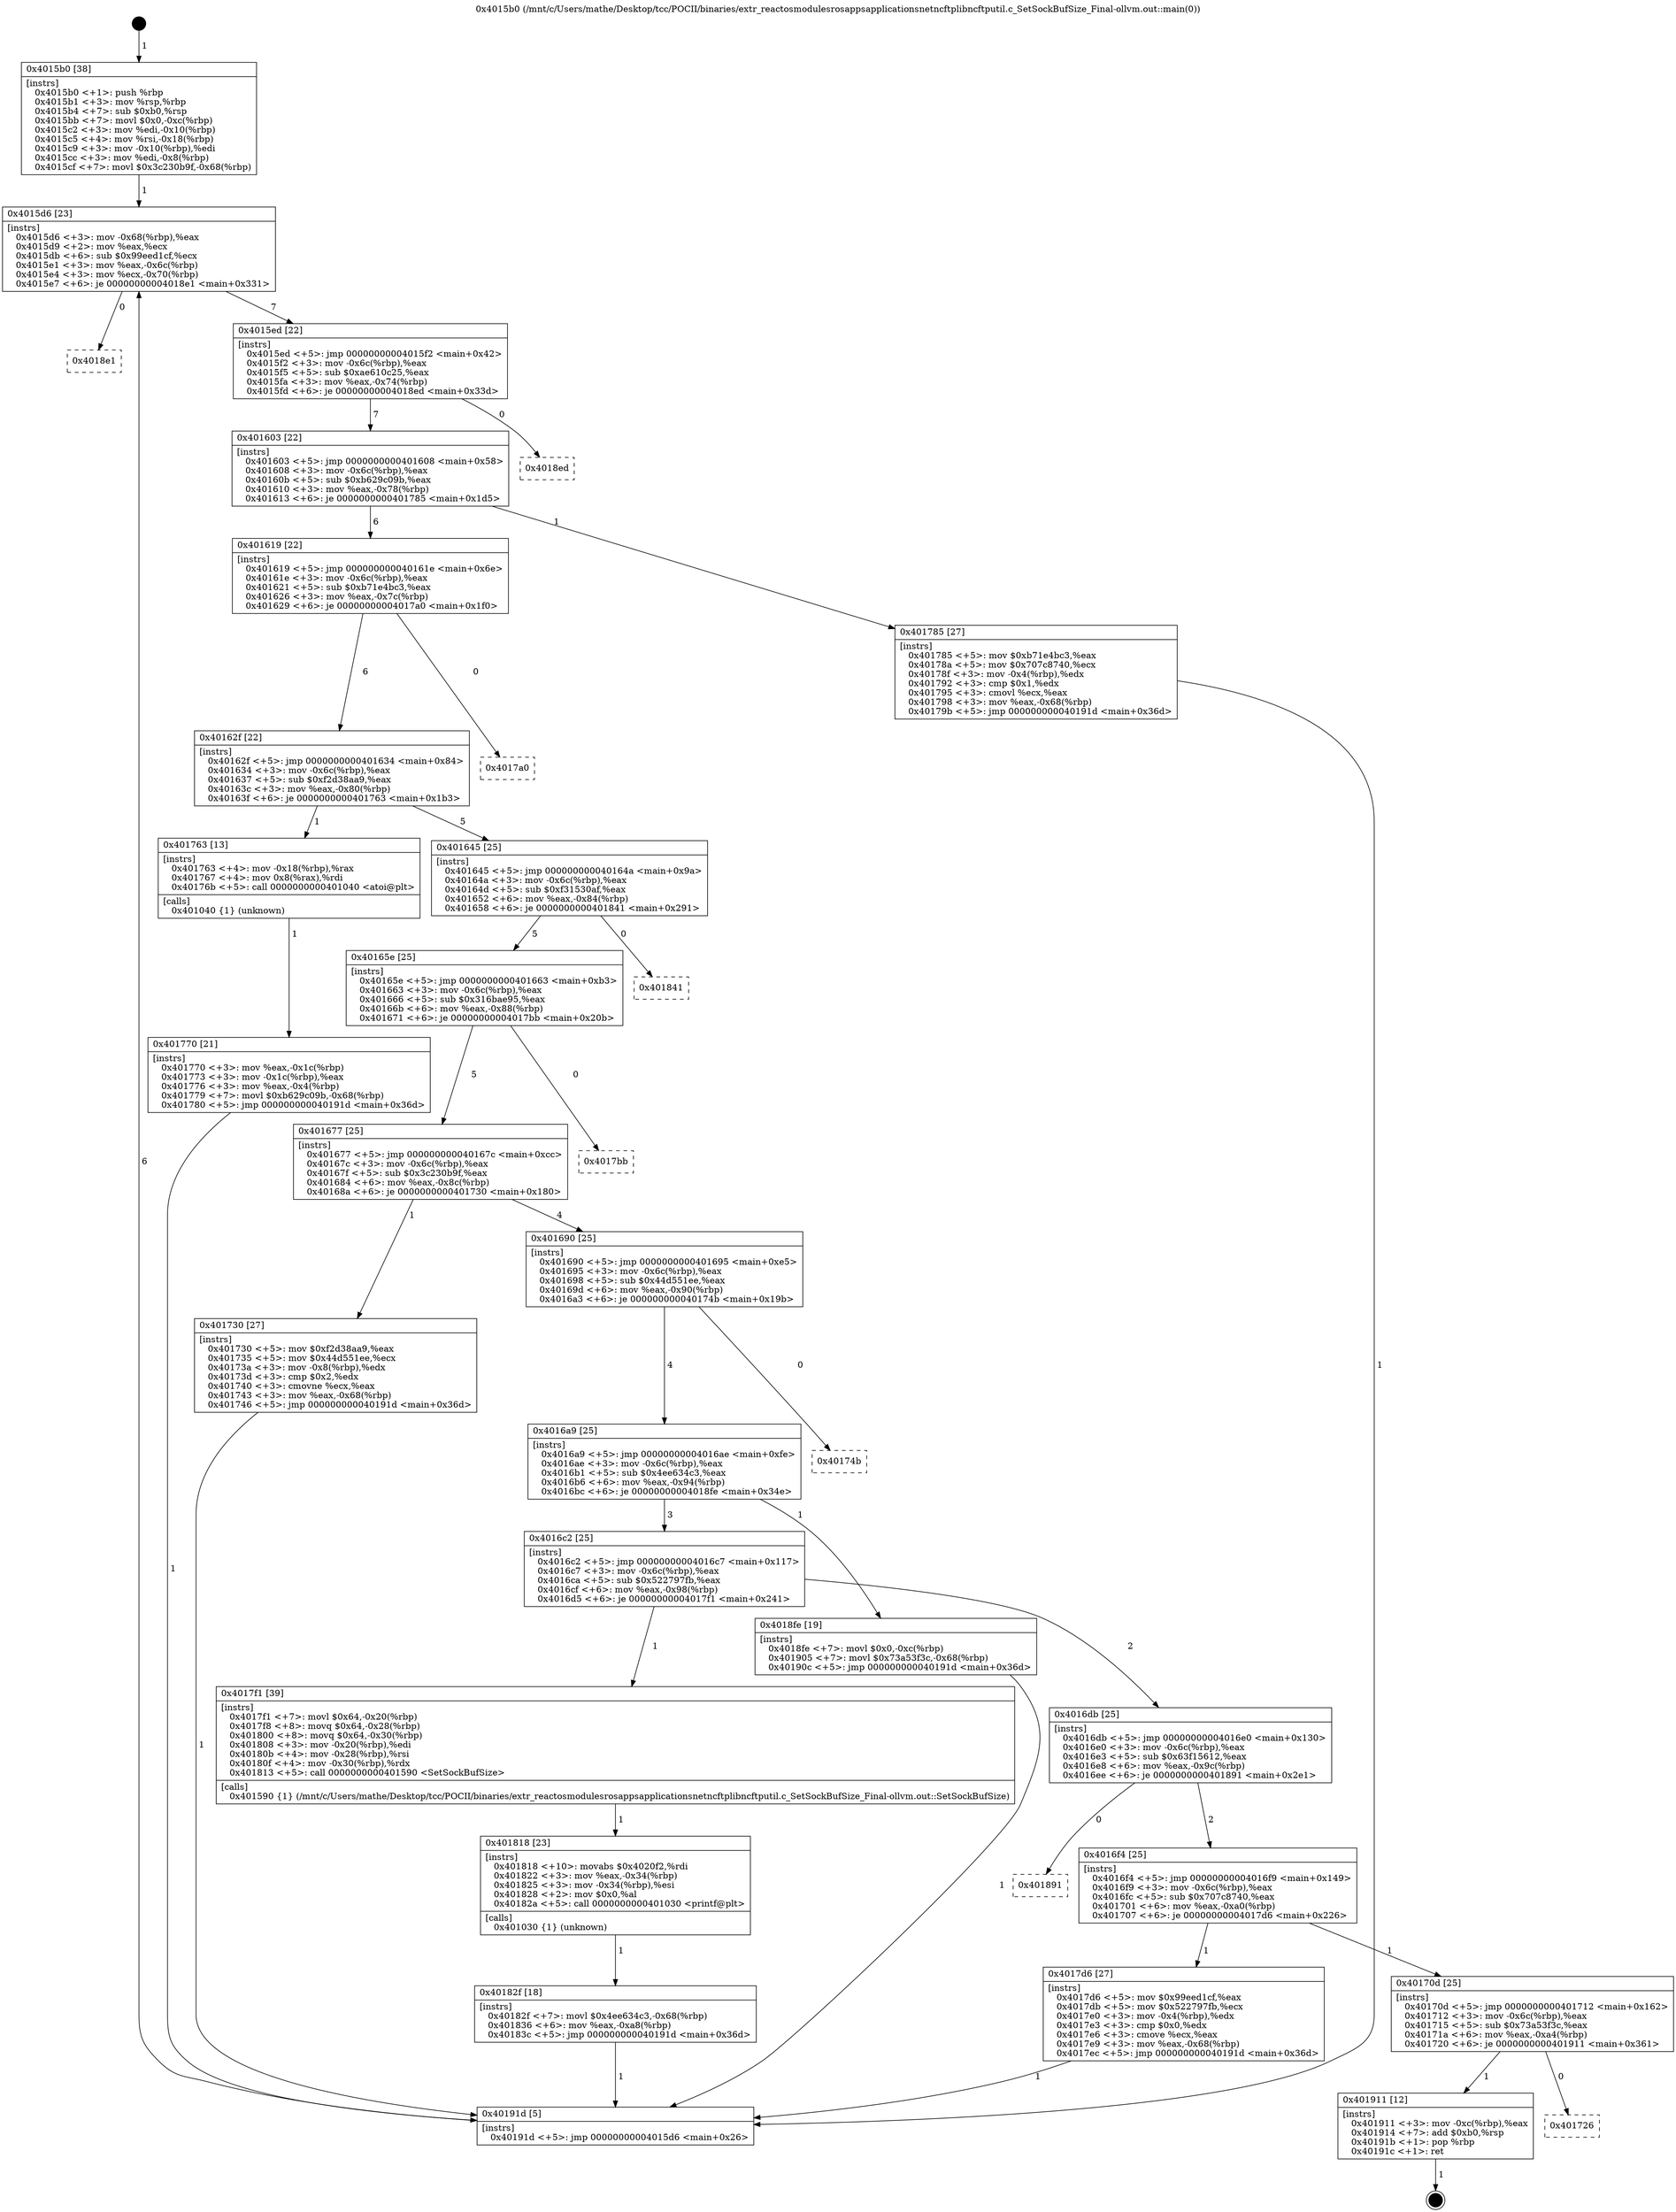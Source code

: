 digraph "0x4015b0" {
  label = "0x4015b0 (/mnt/c/Users/mathe/Desktop/tcc/POCII/binaries/extr_reactosmodulesrosappsapplicationsnetncftplibncftputil.c_SetSockBufSize_Final-ollvm.out::main(0))"
  labelloc = "t"
  node[shape=record]

  Entry [label="",width=0.3,height=0.3,shape=circle,fillcolor=black,style=filled]
  "0x4015d6" [label="{
     0x4015d6 [23]\l
     | [instrs]\l
     &nbsp;&nbsp;0x4015d6 \<+3\>: mov -0x68(%rbp),%eax\l
     &nbsp;&nbsp;0x4015d9 \<+2\>: mov %eax,%ecx\l
     &nbsp;&nbsp;0x4015db \<+6\>: sub $0x99eed1cf,%ecx\l
     &nbsp;&nbsp;0x4015e1 \<+3\>: mov %eax,-0x6c(%rbp)\l
     &nbsp;&nbsp;0x4015e4 \<+3\>: mov %ecx,-0x70(%rbp)\l
     &nbsp;&nbsp;0x4015e7 \<+6\>: je 00000000004018e1 \<main+0x331\>\l
  }"]
  "0x4018e1" [label="{
     0x4018e1\l
  }", style=dashed]
  "0x4015ed" [label="{
     0x4015ed [22]\l
     | [instrs]\l
     &nbsp;&nbsp;0x4015ed \<+5\>: jmp 00000000004015f2 \<main+0x42\>\l
     &nbsp;&nbsp;0x4015f2 \<+3\>: mov -0x6c(%rbp),%eax\l
     &nbsp;&nbsp;0x4015f5 \<+5\>: sub $0xae610c25,%eax\l
     &nbsp;&nbsp;0x4015fa \<+3\>: mov %eax,-0x74(%rbp)\l
     &nbsp;&nbsp;0x4015fd \<+6\>: je 00000000004018ed \<main+0x33d\>\l
  }"]
  Exit [label="",width=0.3,height=0.3,shape=circle,fillcolor=black,style=filled,peripheries=2]
  "0x4018ed" [label="{
     0x4018ed\l
  }", style=dashed]
  "0x401603" [label="{
     0x401603 [22]\l
     | [instrs]\l
     &nbsp;&nbsp;0x401603 \<+5\>: jmp 0000000000401608 \<main+0x58\>\l
     &nbsp;&nbsp;0x401608 \<+3\>: mov -0x6c(%rbp),%eax\l
     &nbsp;&nbsp;0x40160b \<+5\>: sub $0xb629c09b,%eax\l
     &nbsp;&nbsp;0x401610 \<+3\>: mov %eax,-0x78(%rbp)\l
     &nbsp;&nbsp;0x401613 \<+6\>: je 0000000000401785 \<main+0x1d5\>\l
  }"]
  "0x401726" [label="{
     0x401726\l
  }", style=dashed]
  "0x401785" [label="{
     0x401785 [27]\l
     | [instrs]\l
     &nbsp;&nbsp;0x401785 \<+5\>: mov $0xb71e4bc3,%eax\l
     &nbsp;&nbsp;0x40178a \<+5\>: mov $0x707c8740,%ecx\l
     &nbsp;&nbsp;0x40178f \<+3\>: mov -0x4(%rbp),%edx\l
     &nbsp;&nbsp;0x401792 \<+3\>: cmp $0x1,%edx\l
     &nbsp;&nbsp;0x401795 \<+3\>: cmovl %ecx,%eax\l
     &nbsp;&nbsp;0x401798 \<+3\>: mov %eax,-0x68(%rbp)\l
     &nbsp;&nbsp;0x40179b \<+5\>: jmp 000000000040191d \<main+0x36d\>\l
  }"]
  "0x401619" [label="{
     0x401619 [22]\l
     | [instrs]\l
     &nbsp;&nbsp;0x401619 \<+5\>: jmp 000000000040161e \<main+0x6e\>\l
     &nbsp;&nbsp;0x40161e \<+3\>: mov -0x6c(%rbp),%eax\l
     &nbsp;&nbsp;0x401621 \<+5\>: sub $0xb71e4bc3,%eax\l
     &nbsp;&nbsp;0x401626 \<+3\>: mov %eax,-0x7c(%rbp)\l
     &nbsp;&nbsp;0x401629 \<+6\>: je 00000000004017a0 \<main+0x1f0\>\l
  }"]
  "0x401911" [label="{
     0x401911 [12]\l
     | [instrs]\l
     &nbsp;&nbsp;0x401911 \<+3\>: mov -0xc(%rbp),%eax\l
     &nbsp;&nbsp;0x401914 \<+7\>: add $0xb0,%rsp\l
     &nbsp;&nbsp;0x40191b \<+1\>: pop %rbp\l
     &nbsp;&nbsp;0x40191c \<+1\>: ret\l
  }"]
  "0x4017a0" [label="{
     0x4017a0\l
  }", style=dashed]
  "0x40162f" [label="{
     0x40162f [22]\l
     | [instrs]\l
     &nbsp;&nbsp;0x40162f \<+5\>: jmp 0000000000401634 \<main+0x84\>\l
     &nbsp;&nbsp;0x401634 \<+3\>: mov -0x6c(%rbp),%eax\l
     &nbsp;&nbsp;0x401637 \<+5\>: sub $0xf2d38aa9,%eax\l
     &nbsp;&nbsp;0x40163c \<+3\>: mov %eax,-0x80(%rbp)\l
     &nbsp;&nbsp;0x40163f \<+6\>: je 0000000000401763 \<main+0x1b3\>\l
  }"]
  "0x40182f" [label="{
     0x40182f [18]\l
     | [instrs]\l
     &nbsp;&nbsp;0x40182f \<+7\>: movl $0x4ee634c3,-0x68(%rbp)\l
     &nbsp;&nbsp;0x401836 \<+6\>: mov %eax,-0xa8(%rbp)\l
     &nbsp;&nbsp;0x40183c \<+5\>: jmp 000000000040191d \<main+0x36d\>\l
  }"]
  "0x401763" [label="{
     0x401763 [13]\l
     | [instrs]\l
     &nbsp;&nbsp;0x401763 \<+4\>: mov -0x18(%rbp),%rax\l
     &nbsp;&nbsp;0x401767 \<+4\>: mov 0x8(%rax),%rdi\l
     &nbsp;&nbsp;0x40176b \<+5\>: call 0000000000401040 \<atoi@plt\>\l
     | [calls]\l
     &nbsp;&nbsp;0x401040 \{1\} (unknown)\l
  }"]
  "0x401645" [label="{
     0x401645 [25]\l
     | [instrs]\l
     &nbsp;&nbsp;0x401645 \<+5\>: jmp 000000000040164a \<main+0x9a\>\l
     &nbsp;&nbsp;0x40164a \<+3\>: mov -0x6c(%rbp),%eax\l
     &nbsp;&nbsp;0x40164d \<+5\>: sub $0xf31530af,%eax\l
     &nbsp;&nbsp;0x401652 \<+6\>: mov %eax,-0x84(%rbp)\l
     &nbsp;&nbsp;0x401658 \<+6\>: je 0000000000401841 \<main+0x291\>\l
  }"]
  "0x401818" [label="{
     0x401818 [23]\l
     | [instrs]\l
     &nbsp;&nbsp;0x401818 \<+10\>: movabs $0x4020f2,%rdi\l
     &nbsp;&nbsp;0x401822 \<+3\>: mov %eax,-0x34(%rbp)\l
     &nbsp;&nbsp;0x401825 \<+3\>: mov -0x34(%rbp),%esi\l
     &nbsp;&nbsp;0x401828 \<+2\>: mov $0x0,%al\l
     &nbsp;&nbsp;0x40182a \<+5\>: call 0000000000401030 \<printf@plt\>\l
     | [calls]\l
     &nbsp;&nbsp;0x401030 \{1\} (unknown)\l
  }"]
  "0x401841" [label="{
     0x401841\l
  }", style=dashed]
  "0x40165e" [label="{
     0x40165e [25]\l
     | [instrs]\l
     &nbsp;&nbsp;0x40165e \<+5\>: jmp 0000000000401663 \<main+0xb3\>\l
     &nbsp;&nbsp;0x401663 \<+3\>: mov -0x6c(%rbp),%eax\l
     &nbsp;&nbsp;0x401666 \<+5\>: sub $0x316bae95,%eax\l
     &nbsp;&nbsp;0x40166b \<+6\>: mov %eax,-0x88(%rbp)\l
     &nbsp;&nbsp;0x401671 \<+6\>: je 00000000004017bb \<main+0x20b\>\l
  }"]
  "0x40170d" [label="{
     0x40170d [25]\l
     | [instrs]\l
     &nbsp;&nbsp;0x40170d \<+5\>: jmp 0000000000401712 \<main+0x162\>\l
     &nbsp;&nbsp;0x401712 \<+3\>: mov -0x6c(%rbp),%eax\l
     &nbsp;&nbsp;0x401715 \<+5\>: sub $0x73a53f3c,%eax\l
     &nbsp;&nbsp;0x40171a \<+6\>: mov %eax,-0xa4(%rbp)\l
     &nbsp;&nbsp;0x401720 \<+6\>: je 0000000000401911 \<main+0x361\>\l
  }"]
  "0x4017bb" [label="{
     0x4017bb\l
  }", style=dashed]
  "0x401677" [label="{
     0x401677 [25]\l
     | [instrs]\l
     &nbsp;&nbsp;0x401677 \<+5\>: jmp 000000000040167c \<main+0xcc\>\l
     &nbsp;&nbsp;0x40167c \<+3\>: mov -0x6c(%rbp),%eax\l
     &nbsp;&nbsp;0x40167f \<+5\>: sub $0x3c230b9f,%eax\l
     &nbsp;&nbsp;0x401684 \<+6\>: mov %eax,-0x8c(%rbp)\l
     &nbsp;&nbsp;0x40168a \<+6\>: je 0000000000401730 \<main+0x180\>\l
  }"]
  "0x4017d6" [label="{
     0x4017d6 [27]\l
     | [instrs]\l
     &nbsp;&nbsp;0x4017d6 \<+5\>: mov $0x99eed1cf,%eax\l
     &nbsp;&nbsp;0x4017db \<+5\>: mov $0x522797fb,%ecx\l
     &nbsp;&nbsp;0x4017e0 \<+3\>: mov -0x4(%rbp),%edx\l
     &nbsp;&nbsp;0x4017e3 \<+3\>: cmp $0x0,%edx\l
     &nbsp;&nbsp;0x4017e6 \<+3\>: cmove %ecx,%eax\l
     &nbsp;&nbsp;0x4017e9 \<+3\>: mov %eax,-0x68(%rbp)\l
     &nbsp;&nbsp;0x4017ec \<+5\>: jmp 000000000040191d \<main+0x36d\>\l
  }"]
  "0x401730" [label="{
     0x401730 [27]\l
     | [instrs]\l
     &nbsp;&nbsp;0x401730 \<+5\>: mov $0xf2d38aa9,%eax\l
     &nbsp;&nbsp;0x401735 \<+5\>: mov $0x44d551ee,%ecx\l
     &nbsp;&nbsp;0x40173a \<+3\>: mov -0x8(%rbp),%edx\l
     &nbsp;&nbsp;0x40173d \<+3\>: cmp $0x2,%edx\l
     &nbsp;&nbsp;0x401740 \<+3\>: cmovne %ecx,%eax\l
     &nbsp;&nbsp;0x401743 \<+3\>: mov %eax,-0x68(%rbp)\l
     &nbsp;&nbsp;0x401746 \<+5\>: jmp 000000000040191d \<main+0x36d\>\l
  }"]
  "0x401690" [label="{
     0x401690 [25]\l
     | [instrs]\l
     &nbsp;&nbsp;0x401690 \<+5\>: jmp 0000000000401695 \<main+0xe5\>\l
     &nbsp;&nbsp;0x401695 \<+3\>: mov -0x6c(%rbp),%eax\l
     &nbsp;&nbsp;0x401698 \<+5\>: sub $0x44d551ee,%eax\l
     &nbsp;&nbsp;0x40169d \<+6\>: mov %eax,-0x90(%rbp)\l
     &nbsp;&nbsp;0x4016a3 \<+6\>: je 000000000040174b \<main+0x19b\>\l
  }"]
  "0x40191d" [label="{
     0x40191d [5]\l
     | [instrs]\l
     &nbsp;&nbsp;0x40191d \<+5\>: jmp 00000000004015d6 \<main+0x26\>\l
  }"]
  "0x4015b0" [label="{
     0x4015b0 [38]\l
     | [instrs]\l
     &nbsp;&nbsp;0x4015b0 \<+1\>: push %rbp\l
     &nbsp;&nbsp;0x4015b1 \<+3\>: mov %rsp,%rbp\l
     &nbsp;&nbsp;0x4015b4 \<+7\>: sub $0xb0,%rsp\l
     &nbsp;&nbsp;0x4015bb \<+7\>: movl $0x0,-0xc(%rbp)\l
     &nbsp;&nbsp;0x4015c2 \<+3\>: mov %edi,-0x10(%rbp)\l
     &nbsp;&nbsp;0x4015c5 \<+4\>: mov %rsi,-0x18(%rbp)\l
     &nbsp;&nbsp;0x4015c9 \<+3\>: mov -0x10(%rbp),%edi\l
     &nbsp;&nbsp;0x4015cc \<+3\>: mov %edi,-0x8(%rbp)\l
     &nbsp;&nbsp;0x4015cf \<+7\>: movl $0x3c230b9f,-0x68(%rbp)\l
  }"]
  "0x401770" [label="{
     0x401770 [21]\l
     | [instrs]\l
     &nbsp;&nbsp;0x401770 \<+3\>: mov %eax,-0x1c(%rbp)\l
     &nbsp;&nbsp;0x401773 \<+3\>: mov -0x1c(%rbp),%eax\l
     &nbsp;&nbsp;0x401776 \<+3\>: mov %eax,-0x4(%rbp)\l
     &nbsp;&nbsp;0x401779 \<+7\>: movl $0xb629c09b,-0x68(%rbp)\l
     &nbsp;&nbsp;0x401780 \<+5\>: jmp 000000000040191d \<main+0x36d\>\l
  }"]
  "0x4016f4" [label="{
     0x4016f4 [25]\l
     | [instrs]\l
     &nbsp;&nbsp;0x4016f4 \<+5\>: jmp 00000000004016f9 \<main+0x149\>\l
     &nbsp;&nbsp;0x4016f9 \<+3\>: mov -0x6c(%rbp),%eax\l
     &nbsp;&nbsp;0x4016fc \<+5\>: sub $0x707c8740,%eax\l
     &nbsp;&nbsp;0x401701 \<+6\>: mov %eax,-0xa0(%rbp)\l
     &nbsp;&nbsp;0x401707 \<+6\>: je 00000000004017d6 \<main+0x226\>\l
  }"]
  "0x40174b" [label="{
     0x40174b\l
  }", style=dashed]
  "0x4016a9" [label="{
     0x4016a9 [25]\l
     | [instrs]\l
     &nbsp;&nbsp;0x4016a9 \<+5\>: jmp 00000000004016ae \<main+0xfe\>\l
     &nbsp;&nbsp;0x4016ae \<+3\>: mov -0x6c(%rbp),%eax\l
     &nbsp;&nbsp;0x4016b1 \<+5\>: sub $0x4ee634c3,%eax\l
     &nbsp;&nbsp;0x4016b6 \<+6\>: mov %eax,-0x94(%rbp)\l
     &nbsp;&nbsp;0x4016bc \<+6\>: je 00000000004018fe \<main+0x34e\>\l
  }"]
  "0x401891" [label="{
     0x401891\l
  }", style=dashed]
  "0x4018fe" [label="{
     0x4018fe [19]\l
     | [instrs]\l
     &nbsp;&nbsp;0x4018fe \<+7\>: movl $0x0,-0xc(%rbp)\l
     &nbsp;&nbsp;0x401905 \<+7\>: movl $0x73a53f3c,-0x68(%rbp)\l
     &nbsp;&nbsp;0x40190c \<+5\>: jmp 000000000040191d \<main+0x36d\>\l
  }"]
  "0x4016c2" [label="{
     0x4016c2 [25]\l
     | [instrs]\l
     &nbsp;&nbsp;0x4016c2 \<+5\>: jmp 00000000004016c7 \<main+0x117\>\l
     &nbsp;&nbsp;0x4016c7 \<+3\>: mov -0x6c(%rbp),%eax\l
     &nbsp;&nbsp;0x4016ca \<+5\>: sub $0x522797fb,%eax\l
     &nbsp;&nbsp;0x4016cf \<+6\>: mov %eax,-0x98(%rbp)\l
     &nbsp;&nbsp;0x4016d5 \<+6\>: je 00000000004017f1 \<main+0x241\>\l
  }"]
  "0x4016db" [label="{
     0x4016db [25]\l
     | [instrs]\l
     &nbsp;&nbsp;0x4016db \<+5\>: jmp 00000000004016e0 \<main+0x130\>\l
     &nbsp;&nbsp;0x4016e0 \<+3\>: mov -0x6c(%rbp),%eax\l
     &nbsp;&nbsp;0x4016e3 \<+5\>: sub $0x63f15612,%eax\l
     &nbsp;&nbsp;0x4016e8 \<+6\>: mov %eax,-0x9c(%rbp)\l
     &nbsp;&nbsp;0x4016ee \<+6\>: je 0000000000401891 \<main+0x2e1\>\l
  }"]
  "0x4017f1" [label="{
     0x4017f1 [39]\l
     | [instrs]\l
     &nbsp;&nbsp;0x4017f1 \<+7\>: movl $0x64,-0x20(%rbp)\l
     &nbsp;&nbsp;0x4017f8 \<+8\>: movq $0x64,-0x28(%rbp)\l
     &nbsp;&nbsp;0x401800 \<+8\>: movq $0x64,-0x30(%rbp)\l
     &nbsp;&nbsp;0x401808 \<+3\>: mov -0x20(%rbp),%edi\l
     &nbsp;&nbsp;0x40180b \<+4\>: mov -0x28(%rbp),%rsi\l
     &nbsp;&nbsp;0x40180f \<+4\>: mov -0x30(%rbp),%rdx\l
     &nbsp;&nbsp;0x401813 \<+5\>: call 0000000000401590 \<SetSockBufSize\>\l
     | [calls]\l
     &nbsp;&nbsp;0x401590 \{1\} (/mnt/c/Users/mathe/Desktop/tcc/POCII/binaries/extr_reactosmodulesrosappsapplicationsnetncftplibncftputil.c_SetSockBufSize_Final-ollvm.out::SetSockBufSize)\l
  }"]
  Entry -> "0x4015b0" [label=" 1"]
  "0x4015d6" -> "0x4018e1" [label=" 0"]
  "0x4015d6" -> "0x4015ed" [label=" 7"]
  "0x401911" -> Exit [label=" 1"]
  "0x4015ed" -> "0x4018ed" [label=" 0"]
  "0x4015ed" -> "0x401603" [label=" 7"]
  "0x40170d" -> "0x401726" [label=" 0"]
  "0x401603" -> "0x401785" [label=" 1"]
  "0x401603" -> "0x401619" [label=" 6"]
  "0x40170d" -> "0x401911" [label=" 1"]
  "0x401619" -> "0x4017a0" [label=" 0"]
  "0x401619" -> "0x40162f" [label=" 6"]
  "0x4018fe" -> "0x40191d" [label=" 1"]
  "0x40162f" -> "0x401763" [label=" 1"]
  "0x40162f" -> "0x401645" [label=" 5"]
  "0x40182f" -> "0x40191d" [label=" 1"]
  "0x401645" -> "0x401841" [label=" 0"]
  "0x401645" -> "0x40165e" [label=" 5"]
  "0x401818" -> "0x40182f" [label=" 1"]
  "0x40165e" -> "0x4017bb" [label=" 0"]
  "0x40165e" -> "0x401677" [label=" 5"]
  "0x4017f1" -> "0x401818" [label=" 1"]
  "0x401677" -> "0x401730" [label=" 1"]
  "0x401677" -> "0x401690" [label=" 4"]
  "0x401730" -> "0x40191d" [label=" 1"]
  "0x4015b0" -> "0x4015d6" [label=" 1"]
  "0x40191d" -> "0x4015d6" [label=" 6"]
  "0x401763" -> "0x401770" [label=" 1"]
  "0x401770" -> "0x40191d" [label=" 1"]
  "0x401785" -> "0x40191d" [label=" 1"]
  "0x4017d6" -> "0x40191d" [label=" 1"]
  "0x401690" -> "0x40174b" [label=" 0"]
  "0x401690" -> "0x4016a9" [label=" 4"]
  "0x4016f4" -> "0x4017d6" [label=" 1"]
  "0x4016a9" -> "0x4018fe" [label=" 1"]
  "0x4016a9" -> "0x4016c2" [label=" 3"]
  "0x4016f4" -> "0x40170d" [label=" 1"]
  "0x4016c2" -> "0x4017f1" [label=" 1"]
  "0x4016c2" -> "0x4016db" [label=" 2"]
  "0x4016db" -> "0x4016f4" [label=" 2"]
  "0x4016db" -> "0x401891" [label=" 0"]
}
